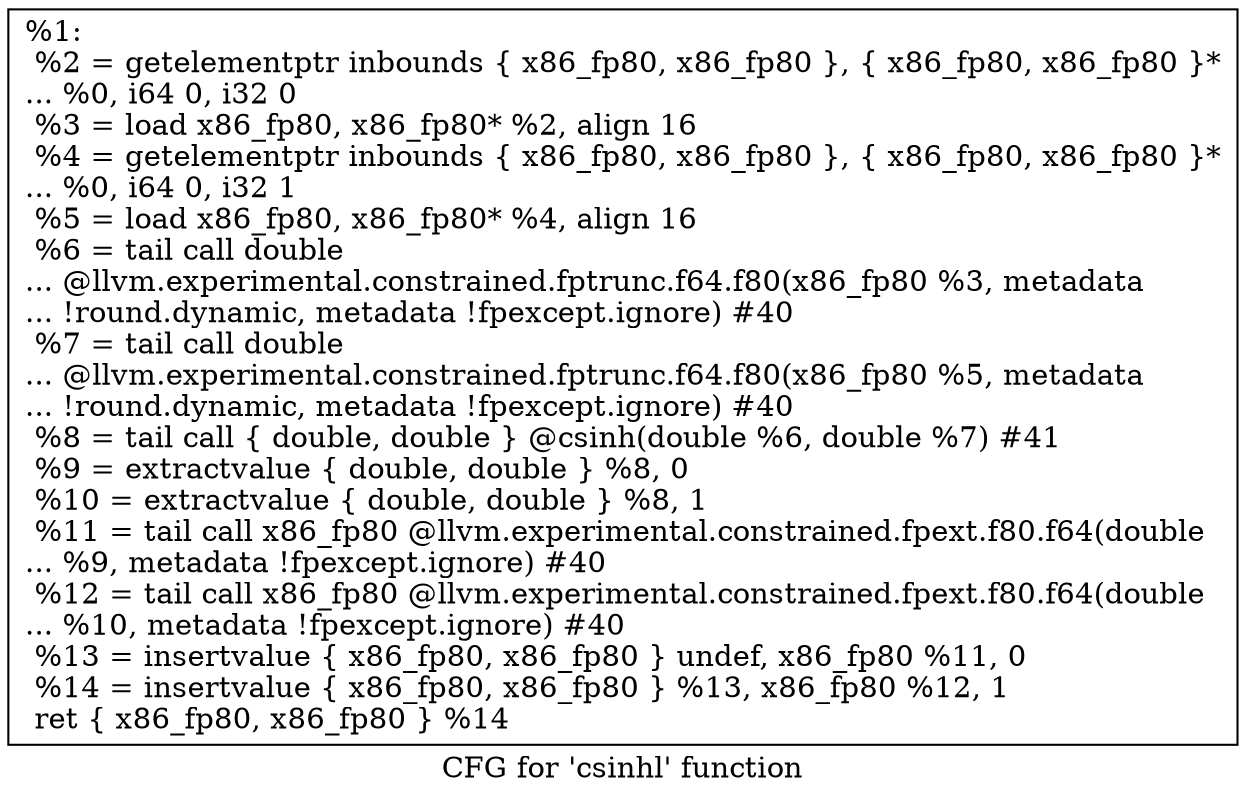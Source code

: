 digraph "CFG for 'csinhl' function" {
	label="CFG for 'csinhl' function";

	Node0x1162ba0 [shape=record,label="{%1:\l  %2 = getelementptr inbounds \{ x86_fp80, x86_fp80 \}, \{ x86_fp80, x86_fp80 \}*\l... %0, i64 0, i32 0\l  %3 = load x86_fp80, x86_fp80* %2, align 16\l  %4 = getelementptr inbounds \{ x86_fp80, x86_fp80 \}, \{ x86_fp80, x86_fp80 \}*\l... %0, i64 0, i32 1\l  %5 = load x86_fp80, x86_fp80* %4, align 16\l  %6 = tail call double\l... @llvm.experimental.constrained.fptrunc.f64.f80(x86_fp80 %3, metadata\l... !round.dynamic, metadata !fpexcept.ignore) #40\l  %7 = tail call double\l... @llvm.experimental.constrained.fptrunc.f64.f80(x86_fp80 %5, metadata\l... !round.dynamic, metadata !fpexcept.ignore) #40\l  %8 = tail call \{ double, double \} @csinh(double %6, double %7) #41\l  %9 = extractvalue \{ double, double \} %8, 0\l  %10 = extractvalue \{ double, double \} %8, 1\l  %11 = tail call x86_fp80 @llvm.experimental.constrained.fpext.f80.f64(double\l... %9, metadata !fpexcept.ignore) #40\l  %12 = tail call x86_fp80 @llvm.experimental.constrained.fpext.f80.f64(double\l... %10, metadata !fpexcept.ignore) #40\l  %13 = insertvalue \{ x86_fp80, x86_fp80 \} undef, x86_fp80 %11, 0\l  %14 = insertvalue \{ x86_fp80, x86_fp80 \} %13, x86_fp80 %12, 1\l  ret \{ x86_fp80, x86_fp80 \} %14\l}"];
}
